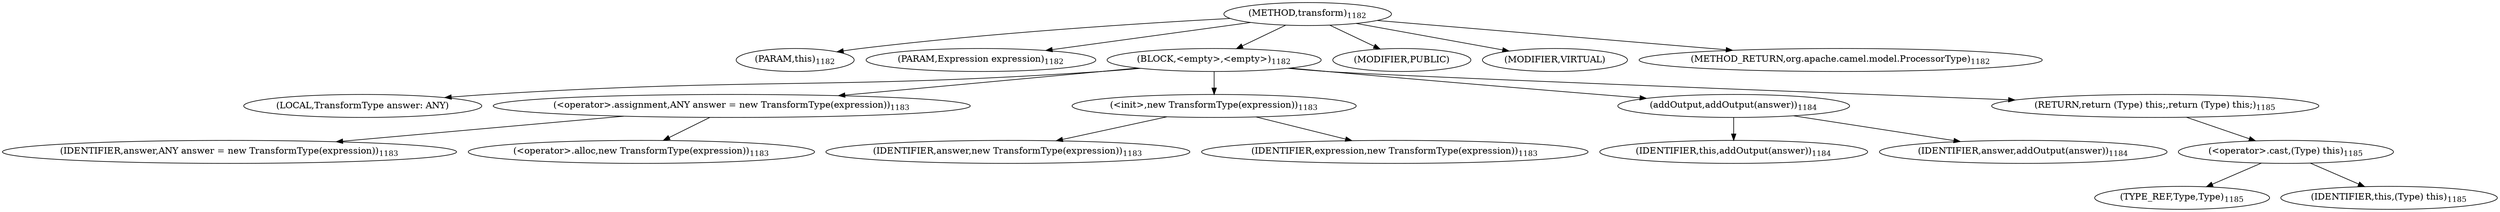digraph "transform" {  
"2197" [label = <(METHOD,transform)<SUB>1182</SUB>> ]
"324" [label = <(PARAM,this)<SUB>1182</SUB>> ]
"2198" [label = <(PARAM,Expression expression)<SUB>1182</SUB>> ]
"2199" [label = <(BLOCK,&lt;empty&gt;,&lt;empty&gt;)<SUB>1182</SUB>> ]
"322" [label = <(LOCAL,TransformType answer: ANY)> ]
"2200" [label = <(&lt;operator&gt;.assignment,ANY answer = new TransformType(expression))<SUB>1183</SUB>> ]
"2201" [label = <(IDENTIFIER,answer,ANY answer = new TransformType(expression))<SUB>1183</SUB>> ]
"2202" [label = <(&lt;operator&gt;.alloc,new TransformType(expression))<SUB>1183</SUB>> ]
"2203" [label = <(&lt;init&gt;,new TransformType(expression))<SUB>1183</SUB>> ]
"321" [label = <(IDENTIFIER,answer,new TransformType(expression))<SUB>1183</SUB>> ]
"2204" [label = <(IDENTIFIER,expression,new TransformType(expression))<SUB>1183</SUB>> ]
"2205" [label = <(addOutput,addOutput(answer))<SUB>1184</SUB>> ]
"323" [label = <(IDENTIFIER,this,addOutput(answer))<SUB>1184</SUB>> ]
"2206" [label = <(IDENTIFIER,answer,addOutput(answer))<SUB>1184</SUB>> ]
"2207" [label = <(RETURN,return (Type) this;,return (Type) this;)<SUB>1185</SUB>> ]
"2208" [label = <(&lt;operator&gt;.cast,(Type) this)<SUB>1185</SUB>> ]
"2209" [label = <(TYPE_REF,Type,Type)<SUB>1185</SUB>> ]
"325" [label = <(IDENTIFIER,this,(Type) this)<SUB>1185</SUB>> ]
"2210" [label = <(MODIFIER,PUBLIC)> ]
"2211" [label = <(MODIFIER,VIRTUAL)> ]
"2212" [label = <(METHOD_RETURN,org.apache.camel.model.ProcessorType)<SUB>1182</SUB>> ]
  "2197" -> "324" 
  "2197" -> "2198" 
  "2197" -> "2199" 
  "2197" -> "2210" 
  "2197" -> "2211" 
  "2197" -> "2212" 
  "2199" -> "322" 
  "2199" -> "2200" 
  "2199" -> "2203" 
  "2199" -> "2205" 
  "2199" -> "2207" 
  "2200" -> "2201" 
  "2200" -> "2202" 
  "2203" -> "321" 
  "2203" -> "2204" 
  "2205" -> "323" 
  "2205" -> "2206" 
  "2207" -> "2208" 
  "2208" -> "2209" 
  "2208" -> "325" 
}
